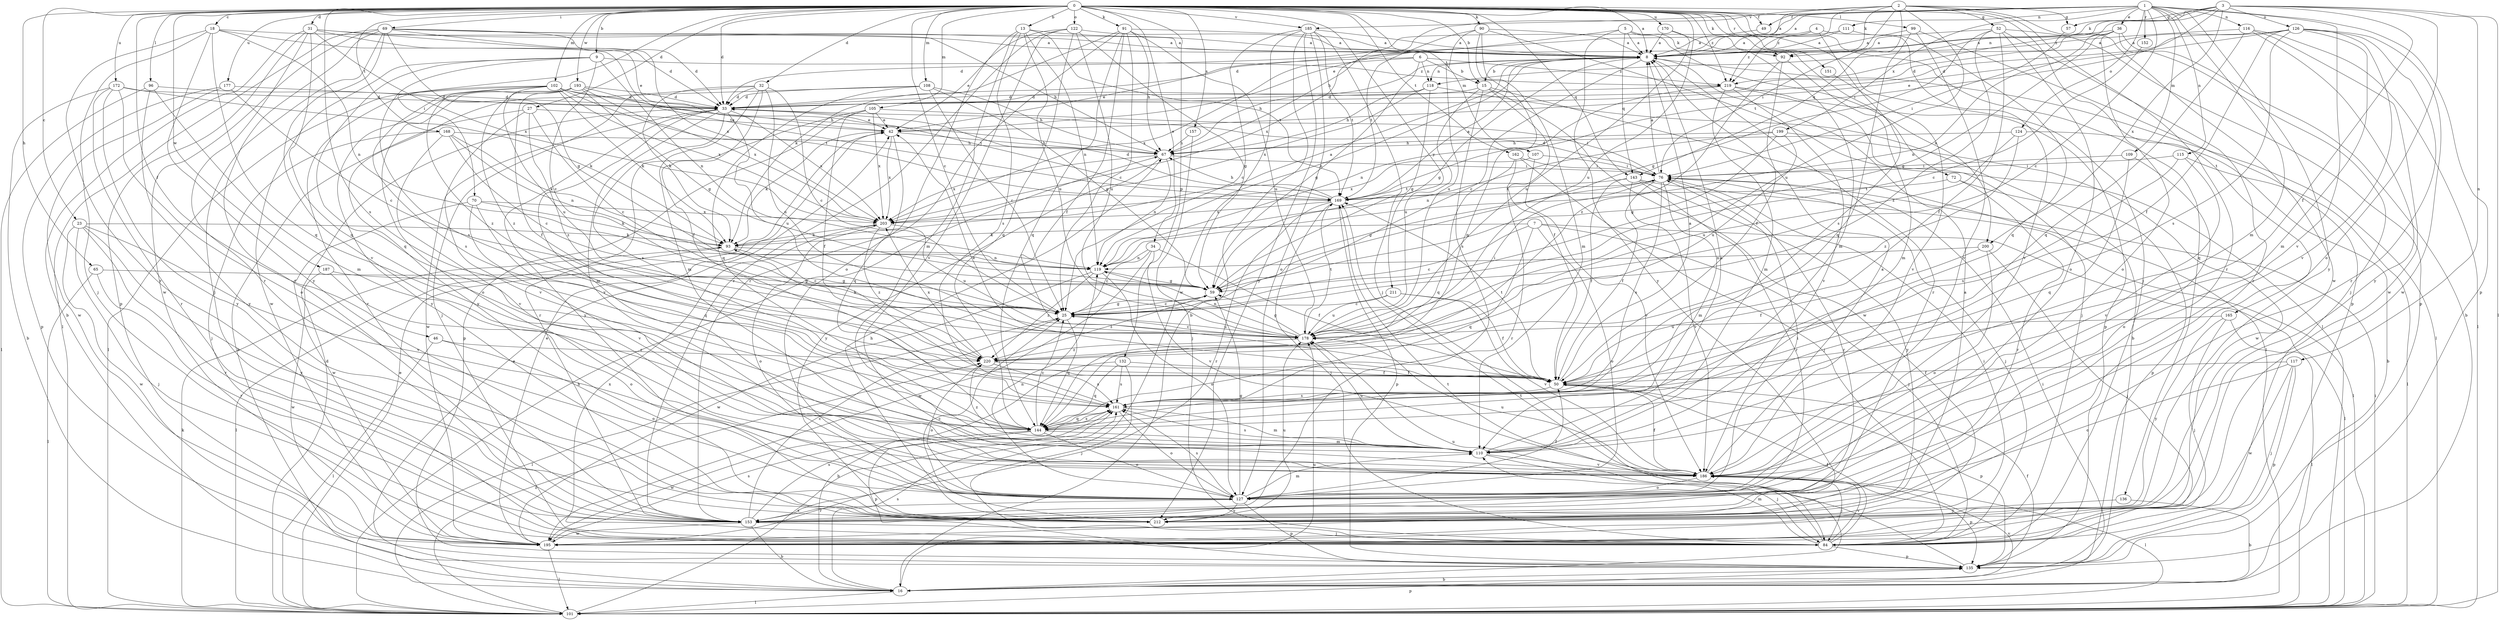 strict digraph  {
0;
1;
2;
3;
4;
5;
6;
7;
8;
9;
13;
15;
16;
18;
23;
25;
27;
31;
32;
33;
34;
36;
42;
46;
49;
50;
52;
57;
59;
65;
67;
69;
70;
72;
76;
84;
90;
91;
92;
93;
96;
99;
101;
102;
105;
107;
108;
109;
110;
111;
115;
116;
117;
118;
119;
122;
124;
126;
127;
132;
135;
136;
143;
144;
151;
152;
153;
157;
161;
162;
165;
168;
169;
170;
172;
177;
178;
185;
186;
187;
193;
195;
199;
200;
203;
211;
212;
219;
220;
0 -> 8  [label=a];
0 -> 9  [label=b];
0 -> 13  [label=b];
0 -> 15  [label=b];
0 -> 18  [label=c];
0 -> 23  [label=c];
0 -> 25  [label=c];
0 -> 27  [label=d];
0 -> 31  [label=d];
0 -> 32  [label=d];
0 -> 33  [label=d];
0 -> 34  [label=e];
0 -> 46  [label=f];
0 -> 49  [label=f];
0 -> 65  [label=h];
0 -> 69  [label=i];
0 -> 70  [label=i];
0 -> 72  [label=i];
0 -> 84  [label=j];
0 -> 90  [label=k];
0 -> 91  [label=k];
0 -> 92  [label=k];
0 -> 96  [label=l];
0 -> 99  [label=l];
0 -> 102  [label=m];
0 -> 105  [label=m];
0 -> 107  [label=m];
0 -> 108  [label=m];
0 -> 122  [label=o];
0 -> 132  [label=p];
0 -> 136  [label=q];
0 -> 143  [label=q];
0 -> 151  [label=r];
0 -> 157  [label=s];
0 -> 161  [label=s];
0 -> 162  [label=t];
0 -> 165  [label=t];
0 -> 168  [label=t];
0 -> 170  [label=u];
0 -> 172  [label=u];
0 -> 177  [label=u];
0 -> 178  [label=u];
0 -> 185  [label=v];
0 -> 187  [label=w];
0 -> 193  [label=w];
0 -> 211  [label=y];
0 -> 219  [label=z];
1 -> 8  [label=a];
1 -> 25  [label=c];
1 -> 36  [label=e];
1 -> 42  [label=e];
1 -> 49  [label=f];
1 -> 109  [label=m];
1 -> 110  [label=m];
1 -> 111  [label=n];
1 -> 115  [label=n];
1 -> 116  [label=n];
1 -> 124  [label=o];
1 -> 135  [label=p];
1 -> 152  [label=r];
1 -> 185  [label=v];
1 -> 186  [label=v];
1 -> 199  [label=x];
1 -> 212  [label=y];
2 -> 8  [label=a];
2 -> 52  [label=g];
2 -> 57  [label=g];
2 -> 67  [label=h];
2 -> 76  [label=i];
2 -> 92  [label=k];
2 -> 143  [label=q];
2 -> 153  [label=r];
2 -> 178  [label=u];
2 -> 195  [label=w];
2 -> 219  [label=z];
3 -> 50  [label=f];
3 -> 57  [label=g];
3 -> 92  [label=k];
3 -> 101  [label=l];
3 -> 117  [label=n];
3 -> 118  [label=n];
3 -> 126  [label=o];
3 -> 127  [label=o];
3 -> 169  [label=t];
3 -> 200  [label=x];
3 -> 219  [label=z];
4 -> 8  [label=a];
4 -> 33  [label=d];
4 -> 161  [label=s];
4 -> 186  [label=v];
4 -> 219  [label=z];
5 -> 8  [label=a];
5 -> 92  [label=k];
5 -> 143  [label=q];
5 -> 200  [label=x];
5 -> 203  [label=x];
5 -> 212  [label=y];
6 -> 15  [label=b];
6 -> 42  [label=e];
6 -> 59  [label=g];
6 -> 118  [label=n];
6 -> 203  [label=x];
6 -> 219  [label=z];
7 -> 25  [label=c];
7 -> 84  [label=j];
7 -> 93  [label=k];
7 -> 101  [label=l];
7 -> 127  [label=o];
7 -> 144  [label=q];
8 -> 15  [label=b];
8 -> 25  [label=c];
8 -> 59  [label=g];
8 -> 67  [label=h];
8 -> 101  [label=l];
8 -> 118  [label=n];
8 -> 119  [label=n];
8 -> 153  [label=r];
9 -> 25  [label=c];
9 -> 119  [label=n];
9 -> 144  [label=q];
9 -> 161  [label=s];
9 -> 195  [label=w];
9 -> 219  [label=z];
13 -> 8  [label=a];
13 -> 110  [label=m];
13 -> 119  [label=n];
13 -> 127  [label=o];
13 -> 161  [label=s];
13 -> 169  [label=t];
13 -> 178  [label=u];
15 -> 33  [label=d];
15 -> 50  [label=f];
15 -> 101  [label=l];
15 -> 161  [label=s];
15 -> 178  [label=u];
15 -> 195  [label=w];
16 -> 42  [label=e];
16 -> 76  [label=i];
16 -> 101  [label=l];
16 -> 161  [label=s];
16 -> 169  [label=t];
16 -> 178  [label=u];
16 -> 186  [label=v];
18 -> 8  [label=a];
18 -> 84  [label=j];
18 -> 119  [label=n];
18 -> 144  [label=q];
18 -> 153  [label=r];
18 -> 169  [label=t];
18 -> 212  [label=y];
23 -> 84  [label=j];
23 -> 93  [label=k];
23 -> 153  [label=r];
23 -> 186  [label=v];
23 -> 195  [label=w];
23 -> 212  [label=y];
25 -> 59  [label=g];
25 -> 101  [label=l];
25 -> 144  [label=q];
25 -> 178  [label=u];
27 -> 16  [label=b];
27 -> 25  [label=c];
27 -> 42  [label=e];
27 -> 186  [label=v];
27 -> 220  [label=z];
31 -> 8  [label=a];
31 -> 16  [label=b];
31 -> 33  [label=d];
31 -> 42  [label=e];
31 -> 135  [label=p];
31 -> 144  [label=q];
31 -> 153  [label=r];
31 -> 203  [label=x];
32 -> 25  [label=c];
32 -> 33  [label=d];
32 -> 50  [label=f];
32 -> 93  [label=k];
32 -> 110  [label=m];
32 -> 178  [label=u];
32 -> 212  [label=y];
33 -> 42  [label=e];
33 -> 110  [label=m];
33 -> 161  [label=s];
33 -> 178  [label=u];
33 -> 186  [label=v];
33 -> 195  [label=w];
33 -> 203  [label=x];
33 -> 212  [label=y];
34 -> 25  [label=c];
34 -> 50  [label=f];
34 -> 119  [label=n];
34 -> 186  [label=v];
34 -> 195  [label=w];
36 -> 8  [label=a];
36 -> 16  [label=b];
36 -> 33  [label=d];
36 -> 59  [label=g];
36 -> 84  [label=j];
36 -> 119  [label=n];
36 -> 127  [label=o];
42 -> 67  [label=h];
42 -> 93  [label=k];
42 -> 144  [label=q];
42 -> 203  [label=x];
46 -> 101  [label=l];
46 -> 127  [label=o];
46 -> 220  [label=z];
49 -> 8  [label=a];
50 -> 8  [label=a];
50 -> 42  [label=e];
50 -> 135  [label=p];
50 -> 161  [label=s];
50 -> 169  [label=t];
52 -> 8  [label=a];
52 -> 50  [label=f];
52 -> 59  [label=g];
52 -> 127  [label=o];
52 -> 135  [label=p];
52 -> 153  [label=r];
52 -> 220  [label=z];
57 -> 76  [label=i];
59 -> 25  [label=c];
59 -> 220  [label=z];
65 -> 59  [label=g];
65 -> 101  [label=l];
65 -> 153  [label=r];
67 -> 76  [label=i];
67 -> 119  [label=n];
67 -> 203  [label=x];
67 -> 212  [label=y];
69 -> 8  [label=a];
69 -> 33  [label=d];
69 -> 59  [label=g];
69 -> 67  [label=h];
69 -> 84  [label=j];
69 -> 101  [label=l];
69 -> 153  [label=r];
69 -> 186  [label=v];
69 -> 195  [label=w];
69 -> 203  [label=x];
70 -> 93  [label=k];
70 -> 144  [label=q];
70 -> 186  [label=v];
70 -> 195  [label=w];
70 -> 203  [label=x];
72 -> 135  [label=p];
72 -> 153  [label=r];
72 -> 169  [label=t];
76 -> 8  [label=a];
76 -> 33  [label=d];
76 -> 50  [label=f];
76 -> 59  [label=g];
76 -> 84  [label=j];
76 -> 110  [label=m];
76 -> 153  [label=r];
76 -> 161  [label=s];
76 -> 169  [label=t];
84 -> 50  [label=f];
84 -> 110  [label=m];
84 -> 135  [label=p];
84 -> 178  [label=u];
84 -> 186  [label=v];
84 -> 203  [label=x];
90 -> 8  [label=a];
90 -> 101  [label=l];
90 -> 110  [label=m];
90 -> 144  [label=q];
90 -> 169  [label=t];
90 -> 178  [label=u];
91 -> 8  [label=a];
91 -> 25  [label=c];
91 -> 50  [label=f];
91 -> 67  [label=h];
91 -> 93  [label=k];
91 -> 144  [label=q];
91 -> 153  [label=r];
91 -> 178  [label=u];
92 -> 50  [label=f];
92 -> 110  [label=m];
92 -> 220  [label=z];
93 -> 8  [label=a];
93 -> 25  [label=c];
93 -> 101  [label=l];
93 -> 119  [label=n];
96 -> 33  [label=d];
96 -> 101  [label=l];
96 -> 110  [label=m];
96 -> 212  [label=y];
99 -> 8  [label=a];
99 -> 135  [label=p];
99 -> 144  [label=q];
99 -> 186  [label=v];
101 -> 33  [label=d];
101 -> 42  [label=e];
101 -> 67  [label=h];
101 -> 76  [label=i];
101 -> 93  [label=k];
101 -> 135  [label=p];
101 -> 161  [label=s];
101 -> 220  [label=z];
102 -> 33  [label=d];
102 -> 67  [label=h];
102 -> 93  [label=k];
102 -> 101  [label=l];
102 -> 153  [label=r];
102 -> 161  [label=s];
102 -> 169  [label=t];
102 -> 178  [label=u];
102 -> 203  [label=x];
102 -> 220  [label=z];
105 -> 42  [label=e];
105 -> 50  [label=f];
105 -> 76  [label=i];
105 -> 135  [label=p];
105 -> 153  [label=r];
105 -> 203  [label=x];
107 -> 76  [label=i];
107 -> 186  [label=v];
107 -> 203  [label=x];
108 -> 25  [label=c];
108 -> 33  [label=d];
108 -> 59  [label=g];
108 -> 67  [label=h];
108 -> 84  [label=j];
108 -> 144  [label=q];
109 -> 76  [label=i];
109 -> 127  [label=o];
109 -> 144  [label=q];
110 -> 8  [label=a];
110 -> 84  [label=j];
110 -> 161  [label=s];
110 -> 178  [label=u];
110 -> 186  [label=v];
110 -> 220  [label=z];
111 -> 8  [label=a];
111 -> 33  [label=d];
111 -> 144  [label=q];
115 -> 76  [label=i];
115 -> 101  [label=l];
115 -> 161  [label=s];
115 -> 186  [label=v];
116 -> 8  [label=a];
116 -> 101  [label=l];
116 -> 144  [label=q];
116 -> 195  [label=w];
116 -> 212  [label=y];
117 -> 50  [label=f];
117 -> 84  [label=j];
117 -> 127  [label=o];
117 -> 135  [label=p];
117 -> 195  [label=w];
118 -> 16  [label=b];
118 -> 33  [label=d];
118 -> 59  [label=g];
118 -> 67  [label=h];
118 -> 203  [label=x];
119 -> 59  [label=g];
119 -> 127  [label=o];
119 -> 195  [label=w];
119 -> 220  [label=z];
122 -> 8  [label=a];
122 -> 42  [label=e];
122 -> 59  [label=g];
122 -> 144  [label=q];
122 -> 153  [label=r];
122 -> 178  [label=u];
122 -> 186  [label=v];
124 -> 16  [label=b];
124 -> 67  [label=h];
124 -> 178  [label=u];
124 -> 220  [label=z];
126 -> 8  [label=a];
126 -> 33  [label=d];
126 -> 42  [label=e];
126 -> 50  [label=f];
126 -> 110  [label=m];
126 -> 153  [label=r];
126 -> 161  [label=s];
126 -> 186  [label=v];
126 -> 195  [label=w];
127 -> 50  [label=f];
127 -> 59  [label=g];
127 -> 76  [label=i];
127 -> 110  [label=m];
127 -> 119  [label=n];
127 -> 135  [label=p];
127 -> 153  [label=r];
127 -> 161  [label=s];
127 -> 212  [label=y];
132 -> 16  [label=b];
132 -> 50  [label=f];
132 -> 84  [label=j];
132 -> 144  [label=q];
132 -> 161  [label=s];
135 -> 16  [label=b];
135 -> 50  [label=f];
135 -> 169  [label=t];
136 -> 16  [label=b];
136 -> 212  [label=y];
143 -> 50  [label=f];
143 -> 101  [label=l];
143 -> 153  [label=r];
143 -> 169  [label=t];
143 -> 186  [label=v];
143 -> 212  [label=y];
144 -> 25  [label=c];
144 -> 110  [label=m];
144 -> 127  [label=o];
144 -> 135  [label=p];
144 -> 161  [label=s];
144 -> 195  [label=w];
151 -> 186  [label=v];
152 -> 25  [label=c];
153 -> 16  [label=b];
153 -> 25  [label=c];
153 -> 84  [label=j];
153 -> 161  [label=s];
153 -> 195  [label=w];
157 -> 67  [label=h];
157 -> 84  [label=j];
161 -> 110  [label=m];
161 -> 127  [label=o];
161 -> 144  [label=q];
162 -> 76  [label=i];
162 -> 84  [label=j];
162 -> 144  [label=q];
162 -> 153  [label=r];
165 -> 84  [label=j];
165 -> 101  [label=l];
165 -> 178  [label=u];
165 -> 212  [label=y];
168 -> 25  [label=c];
168 -> 67  [label=h];
168 -> 84  [label=j];
168 -> 93  [label=k];
168 -> 119  [label=n];
168 -> 186  [label=v];
169 -> 8  [label=a];
169 -> 33  [label=d];
169 -> 67  [label=h];
169 -> 84  [label=j];
169 -> 135  [label=p];
169 -> 153  [label=r];
169 -> 203  [label=x];
170 -> 8  [label=a];
170 -> 110  [label=m];
170 -> 178  [label=u];
172 -> 16  [label=b];
172 -> 33  [label=d];
172 -> 93  [label=k];
172 -> 127  [label=o];
172 -> 153  [label=r];
172 -> 212  [label=y];
177 -> 25  [label=c];
177 -> 33  [label=d];
177 -> 135  [label=p];
177 -> 195  [label=w];
178 -> 25  [label=c];
178 -> 59  [label=g];
178 -> 76  [label=i];
178 -> 93  [label=k];
178 -> 119  [label=n];
178 -> 169  [label=t];
178 -> 220  [label=z];
185 -> 8  [label=a];
185 -> 16  [label=b];
185 -> 25  [label=c];
185 -> 84  [label=j];
185 -> 127  [label=o];
185 -> 169  [label=t];
185 -> 195  [label=w];
185 -> 212  [label=y];
186 -> 8  [label=a];
186 -> 50  [label=f];
186 -> 84  [label=j];
186 -> 101  [label=l];
186 -> 127  [label=o];
186 -> 135  [label=p];
186 -> 178  [label=u];
187 -> 59  [label=g];
187 -> 127  [label=o];
187 -> 195  [label=w];
193 -> 33  [label=d];
193 -> 50  [label=f];
193 -> 59  [label=g];
193 -> 127  [label=o];
193 -> 169  [label=t];
193 -> 203  [label=x];
193 -> 212  [label=y];
193 -> 220  [label=z];
195 -> 42  [label=e];
195 -> 76  [label=i];
195 -> 101  [label=l];
195 -> 161  [label=s];
199 -> 59  [label=g];
199 -> 67  [label=h];
199 -> 119  [label=n];
199 -> 178  [label=u];
199 -> 195  [label=w];
200 -> 50  [label=f];
200 -> 84  [label=j];
200 -> 119  [label=n];
200 -> 127  [label=o];
203 -> 93  [label=k];
203 -> 127  [label=o];
203 -> 178  [label=u];
203 -> 220  [label=z];
211 -> 25  [label=c];
211 -> 50  [label=f];
211 -> 178  [label=u];
211 -> 186  [label=v];
212 -> 8  [label=a];
212 -> 25  [label=c];
212 -> 67  [label=h];
212 -> 178  [label=u];
219 -> 33  [label=d];
219 -> 84  [label=j];
219 -> 110  [label=m];
219 -> 119  [label=n];
219 -> 135  [label=p];
219 -> 186  [label=v];
220 -> 50  [label=f];
220 -> 127  [label=o];
220 -> 161  [label=s];
220 -> 203  [label=x];
}
